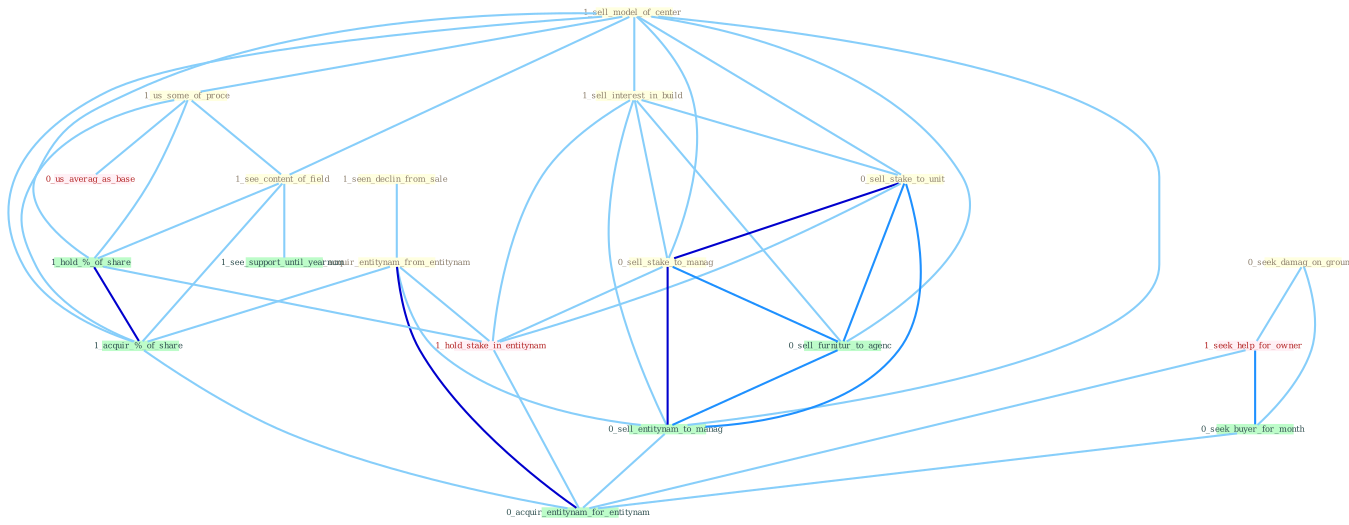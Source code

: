 Graph G{ 
    node
    [shape=polygon,style=filled,width=.5,height=.06,color="#BDFCC9",fixedsize=true,fontsize=4,
    fontcolor="#2f4f4f"];
    {node
    [color="#ffffe0", fontcolor="#8b7d6b"] "1_sell_model_of_center " "1_seen_declin_from_sale " "1_us_some_of_proce " "0_seek_damag_on_ground " "1_see_content_of_field " "0_acquir_entitynam_from_entitynam " "1_sell_interest_in_build " "0_sell_stake_to_unit " "0_sell_stake_to_manag "}
{node [color="#fff0f5", fontcolor="#b22222"] "1_hold_stake_in_entitynam " "1_seek_help_for_owner " "0_us_averag_as_base "}
edge [color="#B0E2FF"];

	"1_sell_model_of_center " -- "1_us_some_of_proce " [w="1", color="#87cefa" ];
	"1_sell_model_of_center " -- "1_see_content_of_field " [w="1", color="#87cefa" ];
	"1_sell_model_of_center " -- "1_sell_interest_in_build " [w="1", color="#87cefa" ];
	"1_sell_model_of_center " -- "0_sell_stake_to_unit " [w="1", color="#87cefa" ];
	"1_sell_model_of_center " -- "0_sell_stake_to_manag " [w="1", color="#87cefa" ];
	"1_sell_model_of_center " -- "1_hold_%_of_share " [w="1", color="#87cefa" ];
	"1_sell_model_of_center " -- "1_acquir_%_of_share " [w="1", color="#87cefa" ];
	"1_sell_model_of_center " -- "0_sell_furnitur_to_agenc " [w="1", color="#87cefa" ];
	"1_sell_model_of_center " -- "0_sell_entitynam_to_manag " [w="1", color="#87cefa" ];
	"1_seen_declin_from_sale " -- "0_acquir_entitynam_from_entitynam " [w="1", color="#87cefa" ];
	"1_us_some_of_proce " -- "1_see_content_of_field " [w="1", color="#87cefa" ];
	"1_us_some_of_proce " -- "1_hold_%_of_share " [w="1", color="#87cefa" ];
	"1_us_some_of_proce " -- "1_acquir_%_of_share " [w="1", color="#87cefa" ];
	"1_us_some_of_proce " -- "0_us_averag_as_base " [w="1", color="#87cefa" ];
	"0_seek_damag_on_ground " -- "1_seek_help_for_owner " [w="1", color="#87cefa" ];
	"0_seek_damag_on_ground " -- "0_seek_buyer_for_month " [w="1", color="#87cefa" ];
	"1_see_content_of_field " -- "1_hold_%_of_share " [w="1", color="#87cefa" ];
	"1_see_content_of_field " -- "1_acquir_%_of_share " [w="1", color="#87cefa" ];
	"1_see_content_of_field " -- "1_see_support_until_yearnum " [w="1", color="#87cefa" ];
	"0_acquir_entitynam_from_entitynam " -- "1_hold_stake_in_entitynam " [w="1", color="#87cefa" ];
	"0_acquir_entitynam_from_entitynam " -- "1_acquir_%_of_share " [w="1", color="#87cefa" ];
	"0_acquir_entitynam_from_entitynam " -- "0_sell_entitynam_to_manag " [w="1", color="#87cefa" ];
	"0_acquir_entitynam_from_entitynam " -- "0_acquir_entitynam_for_entitynam " [w="3", color="#0000cd" , len=0.6];
	"1_sell_interest_in_build " -- "0_sell_stake_to_unit " [w="1", color="#87cefa" ];
	"1_sell_interest_in_build " -- "0_sell_stake_to_manag " [w="1", color="#87cefa" ];
	"1_sell_interest_in_build " -- "1_hold_stake_in_entitynam " [w="1", color="#87cefa" ];
	"1_sell_interest_in_build " -- "0_sell_furnitur_to_agenc " [w="1", color="#87cefa" ];
	"1_sell_interest_in_build " -- "0_sell_entitynam_to_manag " [w="1", color="#87cefa" ];
	"0_sell_stake_to_unit " -- "0_sell_stake_to_manag " [w="3", color="#0000cd" , len=0.6];
	"0_sell_stake_to_unit " -- "1_hold_stake_in_entitynam " [w="1", color="#87cefa" ];
	"0_sell_stake_to_unit " -- "0_sell_furnitur_to_agenc " [w="2", color="#1e90ff" , len=0.8];
	"0_sell_stake_to_unit " -- "0_sell_entitynam_to_manag " [w="2", color="#1e90ff" , len=0.8];
	"0_sell_stake_to_manag " -- "1_hold_stake_in_entitynam " [w="1", color="#87cefa" ];
	"0_sell_stake_to_manag " -- "0_sell_furnitur_to_agenc " [w="2", color="#1e90ff" , len=0.8];
	"0_sell_stake_to_manag " -- "0_sell_entitynam_to_manag " [w="3", color="#0000cd" , len=0.6];
	"1_hold_%_of_share " -- "1_hold_stake_in_entitynam " [w="1", color="#87cefa" ];
	"1_hold_%_of_share " -- "1_acquir_%_of_share " [w="3", color="#0000cd" , len=0.6];
	"1_hold_stake_in_entitynam " -- "0_acquir_entitynam_for_entitynam " [w="1", color="#87cefa" ];
	"1_seek_help_for_owner " -- "0_seek_buyer_for_month " [w="2", color="#1e90ff" , len=0.8];
	"1_seek_help_for_owner " -- "0_acquir_entitynam_for_entitynam " [w="1", color="#87cefa" ];
	"0_seek_buyer_for_month " -- "0_acquir_entitynam_for_entitynam " [w="1", color="#87cefa" ];
	"1_acquir_%_of_share " -- "0_acquir_entitynam_for_entitynam " [w="1", color="#87cefa" ];
	"0_sell_furnitur_to_agenc " -- "0_sell_entitynam_to_manag " [w="2", color="#1e90ff" , len=0.8];
	"0_sell_entitynam_to_manag " -- "0_acquir_entitynam_for_entitynam " [w="1", color="#87cefa" ];
}